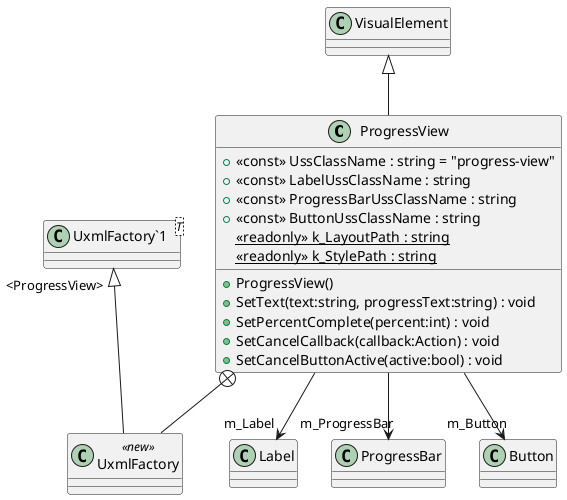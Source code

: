 @startuml
class ProgressView {
    + <<const>> UssClassName : string = "progress-view"
    + <<const>> LabelUssClassName : string
    + <<const>> ProgressBarUssClassName : string
    + <<const>> ButtonUssClassName : string
    {static} <<readonly>> k_LayoutPath : string
    {static} <<readonly>> k_StylePath : string
    + ProgressView()
    + SetText(text:string, progressText:string) : void
    + SetPercentComplete(percent:int) : void
    + SetCancelCallback(callback:Action) : void
    + SetCancelButtonActive(active:bool) : void
}
class UxmlFactory <<new>> {
}
class "UxmlFactory`1"<T> {
}
VisualElement <|-- ProgressView
ProgressView --> "m_Label" Label
ProgressView --> "m_ProgressBar" ProgressBar
ProgressView --> "m_Button" Button
ProgressView +-- UxmlFactory
"UxmlFactory`1" "<ProgressView>" <|-- UxmlFactory
@enduml
